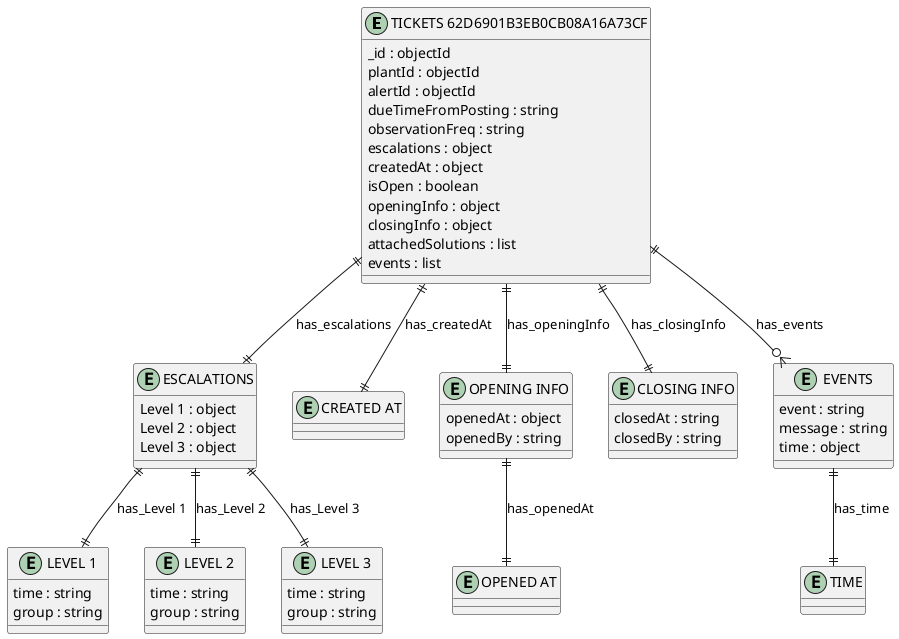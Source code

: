 @startuml TICKETS_62D6901B3EB0CB08A16A73CF_Diagram

entity "TICKETS 62D6901B3EB0CB08A16A73CF" as TICKETS_62D6901B3EB0CB08A16A73CF {
  _id : objectId
  plantId : objectId
  alertId : objectId
  dueTimeFromPosting : string
  observationFreq : string
  escalations : object
  createdAt : object
  isOpen : boolean
  openingInfo : object
  closingInfo : object
  attachedSolutions : list
  events : list
}

entity "ESCALATIONS" as ESCALATIONS {
  Level 1 : object
  Level 2 : object
  Level 3 : object
}

entity "LEVEL 1" as LEVEL_1 {
  time : string
  group : string
}

entity "LEVEL 2" as LEVEL_2 {
  time : string
  group : string
}

entity "LEVEL 3" as LEVEL_3 {
  time : string
  group : string
}

entity "CREATED AT" as CREATED_AT {
}

entity "OPENING INFO" as OPENING_INFO {
  openedAt : object
  openedBy : string
}

entity "OPENED AT" as OPENED_AT {
}

entity "CLOSING INFO" as CLOSING_INFO {
  closedAt : string
  closedBy : string
}

entity "EVENTS" as EVENTS {
  event : string
  message : string
  time : object
}

entity "TIME" as TIME {
}

' // Relationships
TICKETS_62D6901B3EB0CB08A16A73CF ||--|| ESCALATIONS : has_escalations
ESCALATIONS ||--|| LEVEL_1 : has_Level 1
ESCALATIONS ||--|| LEVEL_2 : has_Level 2
ESCALATIONS ||--|| LEVEL_3 : has_Level 3
TICKETS_62D6901B3EB0CB08A16A73CF ||--|| CREATED_AT : has_createdAt
TICKETS_62D6901B3EB0CB08A16A73CF ||--|| OPENING_INFO : has_openingInfo
OPENING_INFO ||--|| OPENED_AT : has_openedAt
TICKETS_62D6901B3EB0CB08A16A73CF ||--|| CLOSING_INFO : has_closingInfo
TICKETS_62D6901B3EB0CB08A16A73CF ||--o{ EVENTS : has_events
EVENTS ||--|| TIME : has_time
@enduml